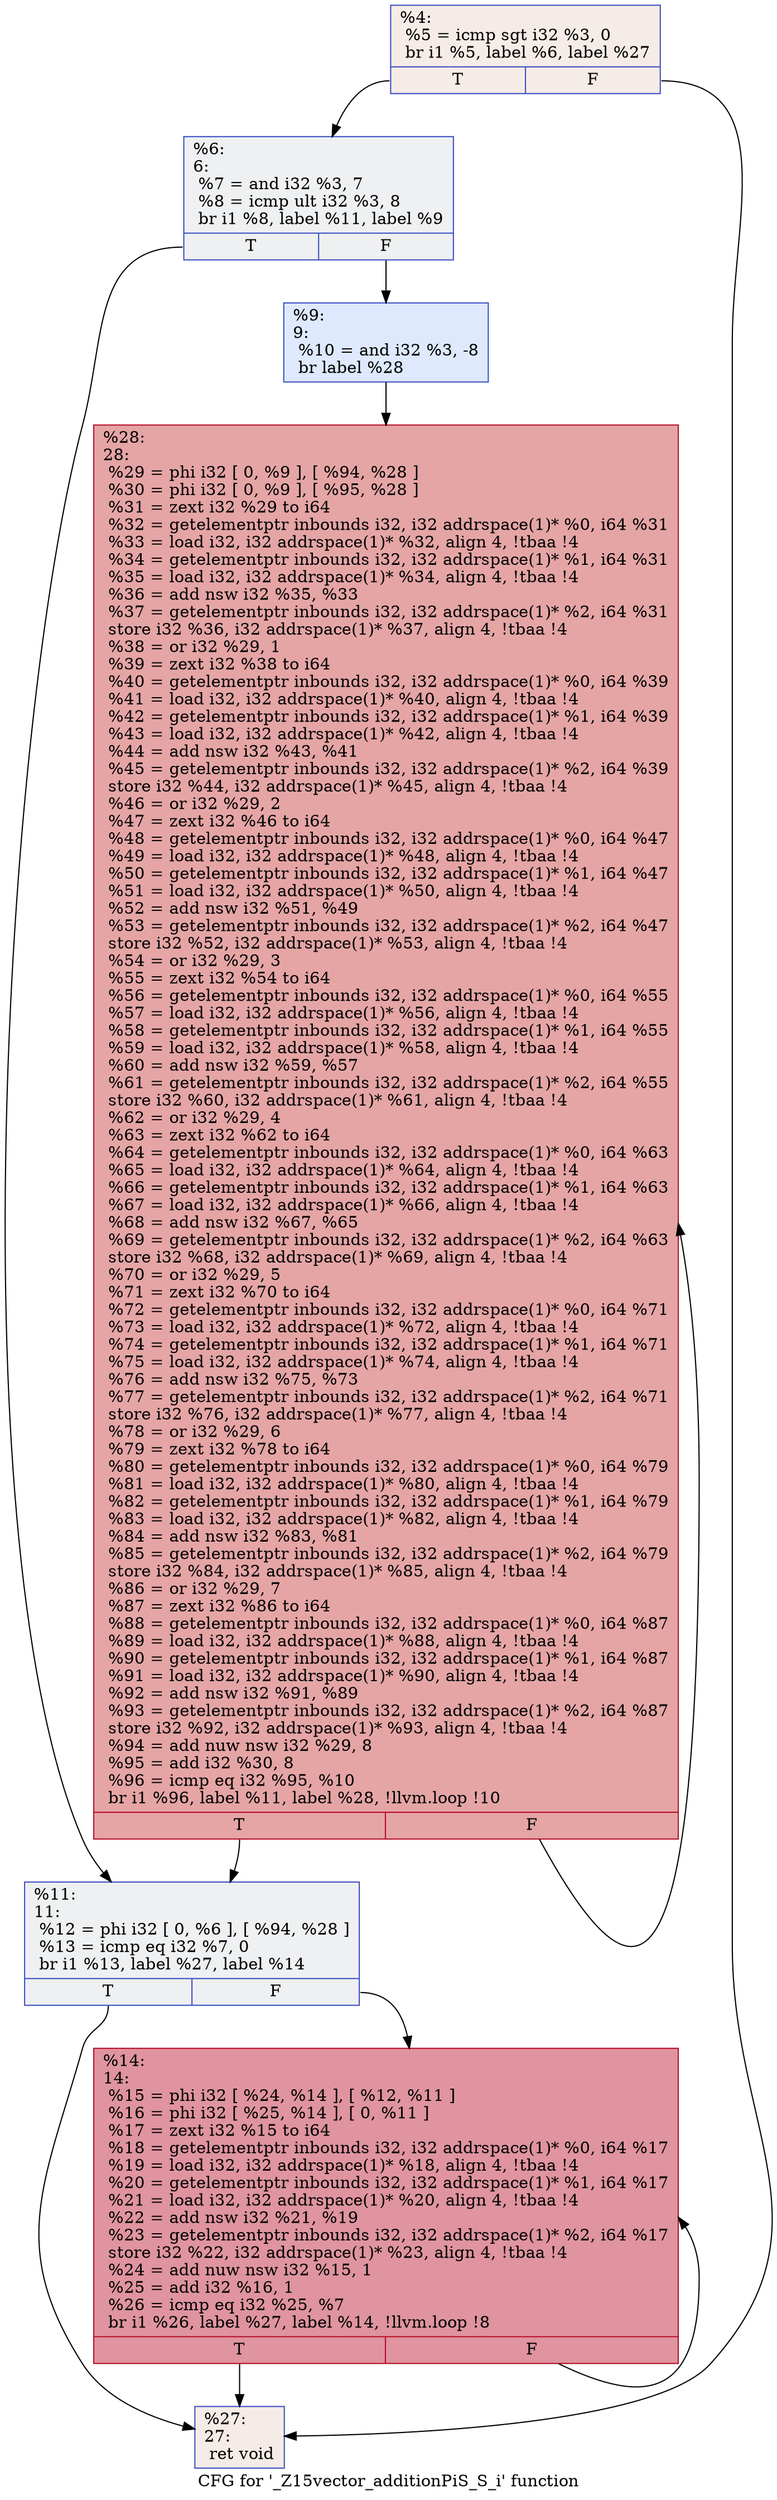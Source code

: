 digraph "CFG for '_Z15vector_additionPiS_S_i' function" {
	label="CFG for '_Z15vector_additionPiS_S_i' function";

	Node0x4f51ec0 [shape=record,color="#3d50c3ff", style=filled, fillcolor="#ead5c970",label="{%4:\l  %5 = icmp sgt i32 %3, 0\l  br i1 %5, label %6, label %27\l|{<s0>T|<s1>F}}"];
	Node0x4f51ec0:s0 -> Node0x4f51e60;
	Node0x4f51ec0:s1 -> Node0x4f52640;
	Node0x4f51e60 [shape=record,color="#3d50c3ff", style=filled, fillcolor="#d9dce170",label="{%6:\l6:                                                \l  %7 = and i32 %3, 7\l  %8 = icmp ult i32 %3, 8\l  br i1 %8, label %11, label %9\l|{<s0>T|<s1>F}}"];
	Node0x4f51e60:s0 -> Node0x4f51f10;
	Node0x4f51e60:s1 -> Node0x4f52990;
	Node0x4f52990 [shape=record,color="#3d50c3ff", style=filled, fillcolor="#b5cdfa70",label="{%9:\l9:                                                \l  %10 = and i32 %3, -8\l  br label %28\l}"];
	Node0x4f52990 -> Node0x4f52b90;
	Node0x4f51f10 [shape=record,color="#3d50c3ff", style=filled, fillcolor="#d9dce170",label="{%11:\l11:                                               \l  %12 = phi i32 [ 0, %6 ], [ %94, %28 ]\l  %13 = icmp eq i32 %7, 0\l  br i1 %13, label %27, label %14\l|{<s0>T|<s1>F}}"];
	Node0x4f51f10:s0 -> Node0x4f52640;
	Node0x4f51f10:s1 -> Node0x4f52dc0;
	Node0x4f52dc0 [shape=record,color="#b70d28ff", style=filled, fillcolor="#b70d2870",label="{%14:\l14:                                               \l  %15 = phi i32 [ %24, %14 ], [ %12, %11 ]\l  %16 = phi i32 [ %25, %14 ], [ 0, %11 ]\l  %17 = zext i32 %15 to i64\l  %18 = getelementptr inbounds i32, i32 addrspace(1)* %0, i64 %17\l  %19 = load i32, i32 addrspace(1)* %18, align 4, !tbaa !4\l  %20 = getelementptr inbounds i32, i32 addrspace(1)* %1, i64 %17\l  %21 = load i32, i32 addrspace(1)* %20, align 4, !tbaa !4\l  %22 = add nsw i32 %21, %19\l  %23 = getelementptr inbounds i32, i32 addrspace(1)* %2, i64 %17\l  store i32 %22, i32 addrspace(1)* %23, align 4, !tbaa !4\l  %24 = add nuw nsw i32 %15, 1\l  %25 = add i32 %16, 1\l  %26 = icmp eq i32 %25, %7\l  br i1 %26, label %27, label %14, !llvm.loop !8\l|{<s0>T|<s1>F}}"];
	Node0x4f52dc0:s0 -> Node0x4f52640;
	Node0x4f52dc0:s1 -> Node0x4f52dc0;
	Node0x4f52640 [shape=record,color="#3d50c3ff", style=filled, fillcolor="#ead5c970",label="{%27:\l27:                                               \l  ret void\l}"];
	Node0x4f52b90 [shape=record,color="#b70d28ff", style=filled, fillcolor="#c5333470",label="{%28:\l28:                                               \l  %29 = phi i32 [ 0, %9 ], [ %94, %28 ]\l  %30 = phi i32 [ 0, %9 ], [ %95, %28 ]\l  %31 = zext i32 %29 to i64\l  %32 = getelementptr inbounds i32, i32 addrspace(1)* %0, i64 %31\l  %33 = load i32, i32 addrspace(1)* %32, align 4, !tbaa !4\l  %34 = getelementptr inbounds i32, i32 addrspace(1)* %1, i64 %31\l  %35 = load i32, i32 addrspace(1)* %34, align 4, !tbaa !4\l  %36 = add nsw i32 %35, %33\l  %37 = getelementptr inbounds i32, i32 addrspace(1)* %2, i64 %31\l  store i32 %36, i32 addrspace(1)* %37, align 4, !tbaa !4\l  %38 = or i32 %29, 1\l  %39 = zext i32 %38 to i64\l  %40 = getelementptr inbounds i32, i32 addrspace(1)* %0, i64 %39\l  %41 = load i32, i32 addrspace(1)* %40, align 4, !tbaa !4\l  %42 = getelementptr inbounds i32, i32 addrspace(1)* %1, i64 %39\l  %43 = load i32, i32 addrspace(1)* %42, align 4, !tbaa !4\l  %44 = add nsw i32 %43, %41\l  %45 = getelementptr inbounds i32, i32 addrspace(1)* %2, i64 %39\l  store i32 %44, i32 addrspace(1)* %45, align 4, !tbaa !4\l  %46 = or i32 %29, 2\l  %47 = zext i32 %46 to i64\l  %48 = getelementptr inbounds i32, i32 addrspace(1)* %0, i64 %47\l  %49 = load i32, i32 addrspace(1)* %48, align 4, !tbaa !4\l  %50 = getelementptr inbounds i32, i32 addrspace(1)* %1, i64 %47\l  %51 = load i32, i32 addrspace(1)* %50, align 4, !tbaa !4\l  %52 = add nsw i32 %51, %49\l  %53 = getelementptr inbounds i32, i32 addrspace(1)* %2, i64 %47\l  store i32 %52, i32 addrspace(1)* %53, align 4, !tbaa !4\l  %54 = or i32 %29, 3\l  %55 = zext i32 %54 to i64\l  %56 = getelementptr inbounds i32, i32 addrspace(1)* %0, i64 %55\l  %57 = load i32, i32 addrspace(1)* %56, align 4, !tbaa !4\l  %58 = getelementptr inbounds i32, i32 addrspace(1)* %1, i64 %55\l  %59 = load i32, i32 addrspace(1)* %58, align 4, !tbaa !4\l  %60 = add nsw i32 %59, %57\l  %61 = getelementptr inbounds i32, i32 addrspace(1)* %2, i64 %55\l  store i32 %60, i32 addrspace(1)* %61, align 4, !tbaa !4\l  %62 = or i32 %29, 4\l  %63 = zext i32 %62 to i64\l  %64 = getelementptr inbounds i32, i32 addrspace(1)* %0, i64 %63\l  %65 = load i32, i32 addrspace(1)* %64, align 4, !tbaa !4\l  %66 = getelementptr inbounds i32, i32 addrspace(1)* %1, i64 %63\l  %67 = load i32, i32 addrspace(1)* %66, align 4, !tbaa !4\l  %68 = add nsw i32 %67, %65\l  %69 = getelementptr inbounds i32, i32 addrspace(1)* %2, i64 %63\l  store i32 %68, i32 addrspace(1)* %69, align 4, !tbaa !4\l  %70 = or i32 %29, 5\l  %71 = zext i32 %70 to i64\l  %72 = getelementptr inbounds i32, i32 addrspace(1)* %0, i64 %71\l  %73 = load i32, i32 addrspace(1)* %72, align 4, !tbaa !4\l  %74 = getelementptr inbounds i32, i32 addrspace(1)* %1, i64 %71\l  %75 = load i32, i32 addrspace(1)* %74, align 4, !tbaa !4\l  %76 = add nsw i32 %75, %73\l  %77 = getelementptr inbounds i32, i32 addrspace(1)* %2, i64 %71\l  store i32 %76, i32 addrspace(1)* %77, align 4, !tbaa !4\l  %78 = or i32 %29, 6\l  %79 = zext i32 %78 to i64\l  %80 = getelementptr inbounds i32, i32 addrspace(1)* %0, i64 %79\l  %81 = load i32, i32 addrspace(1)* %80, align 4, !tbaa !4\l  %82 = getelementptr inbounds i32, i32 addrspace(1)* %1, i64 %79\l  %83 = load i32, i32 addrspace(1)* %82, align 4, !tbaa !4\l  %84 = add nsw i32 %83, %81\l  %85 = getelementptr inbounds i32, i32 addrspace(1)* %2, i64 %79\l  store i32 %84, i32 addrspace(1)* %85, align 4, !tbaa !4\l  %86 = or i32 %29, 7\l  %87 = zext i32 %86 to i64\l  %88 = getelementptr inbounds i32, i32 addrspace(1)* %0, i64 %87\l  %89 = load i32, i32 addrspace(1)* %88, align 4, !tbaa !4\l  %90 = getelementptr inbounds i32, i32 addrspace(1)* %1, i64 %87\l  %91 = load i32, i32 addrspace(1)* %90, align 4, !tbaa !4\l  %92 = add nsw i32 %91, %89\l  %93 = getelementptr inbounds i32, i32 addrspace(1)* %2, i64 %87\l  store i32 %92, i32 addrspace(1)* %93, align 4, !tbaa !4\l  %94 = add nuw nsw i32 %29, 8\l  %95 = add i32 %30, 8\l  %96 = icmp eq i32 %95, %10\l  br i1 %96, label %11, label %28, !llvm.loop !10\l|{<s0>T|<s1>F}}"];
	Node0x4f52b90:s0 -> Node0x4f51f10;
	Node0x4f52b90:s1 -> Node0x4f52b90;
}
